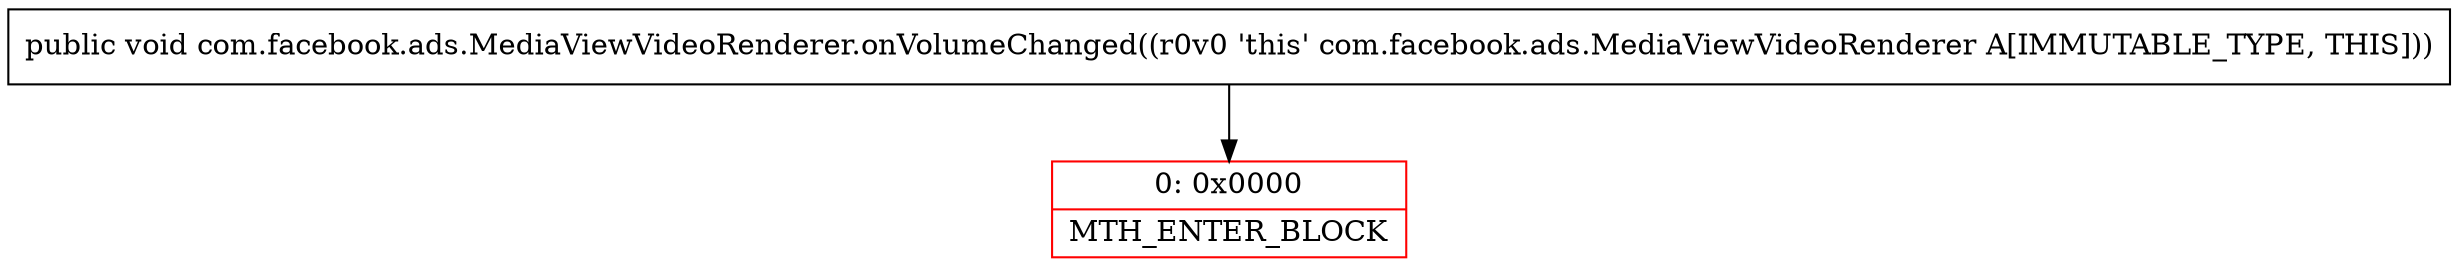 digraph "CFG forcom.facebook.ads.MediaViewVideoRenderer.onVolumeChanged()V" {
subgraph cluster_Region_1094684883 {
label = "R(0)";
node [shape=record,color=blue];
}
Node_0 [shape=record,color=red,label="{0\:\ 0x0000|MTH_ENTER_BLOCK\l}"];
MethodNode[shape=record,label="{public void com.facebook.ads.MediaViewVideoRenderer.onVolumeChanged((r0v0 'this' com.facebook.ads.MediaViewVideoRenderer A[IMMUTABLE_TYPE, THIS])) }"];
MethodNode -> Node_0;
}

